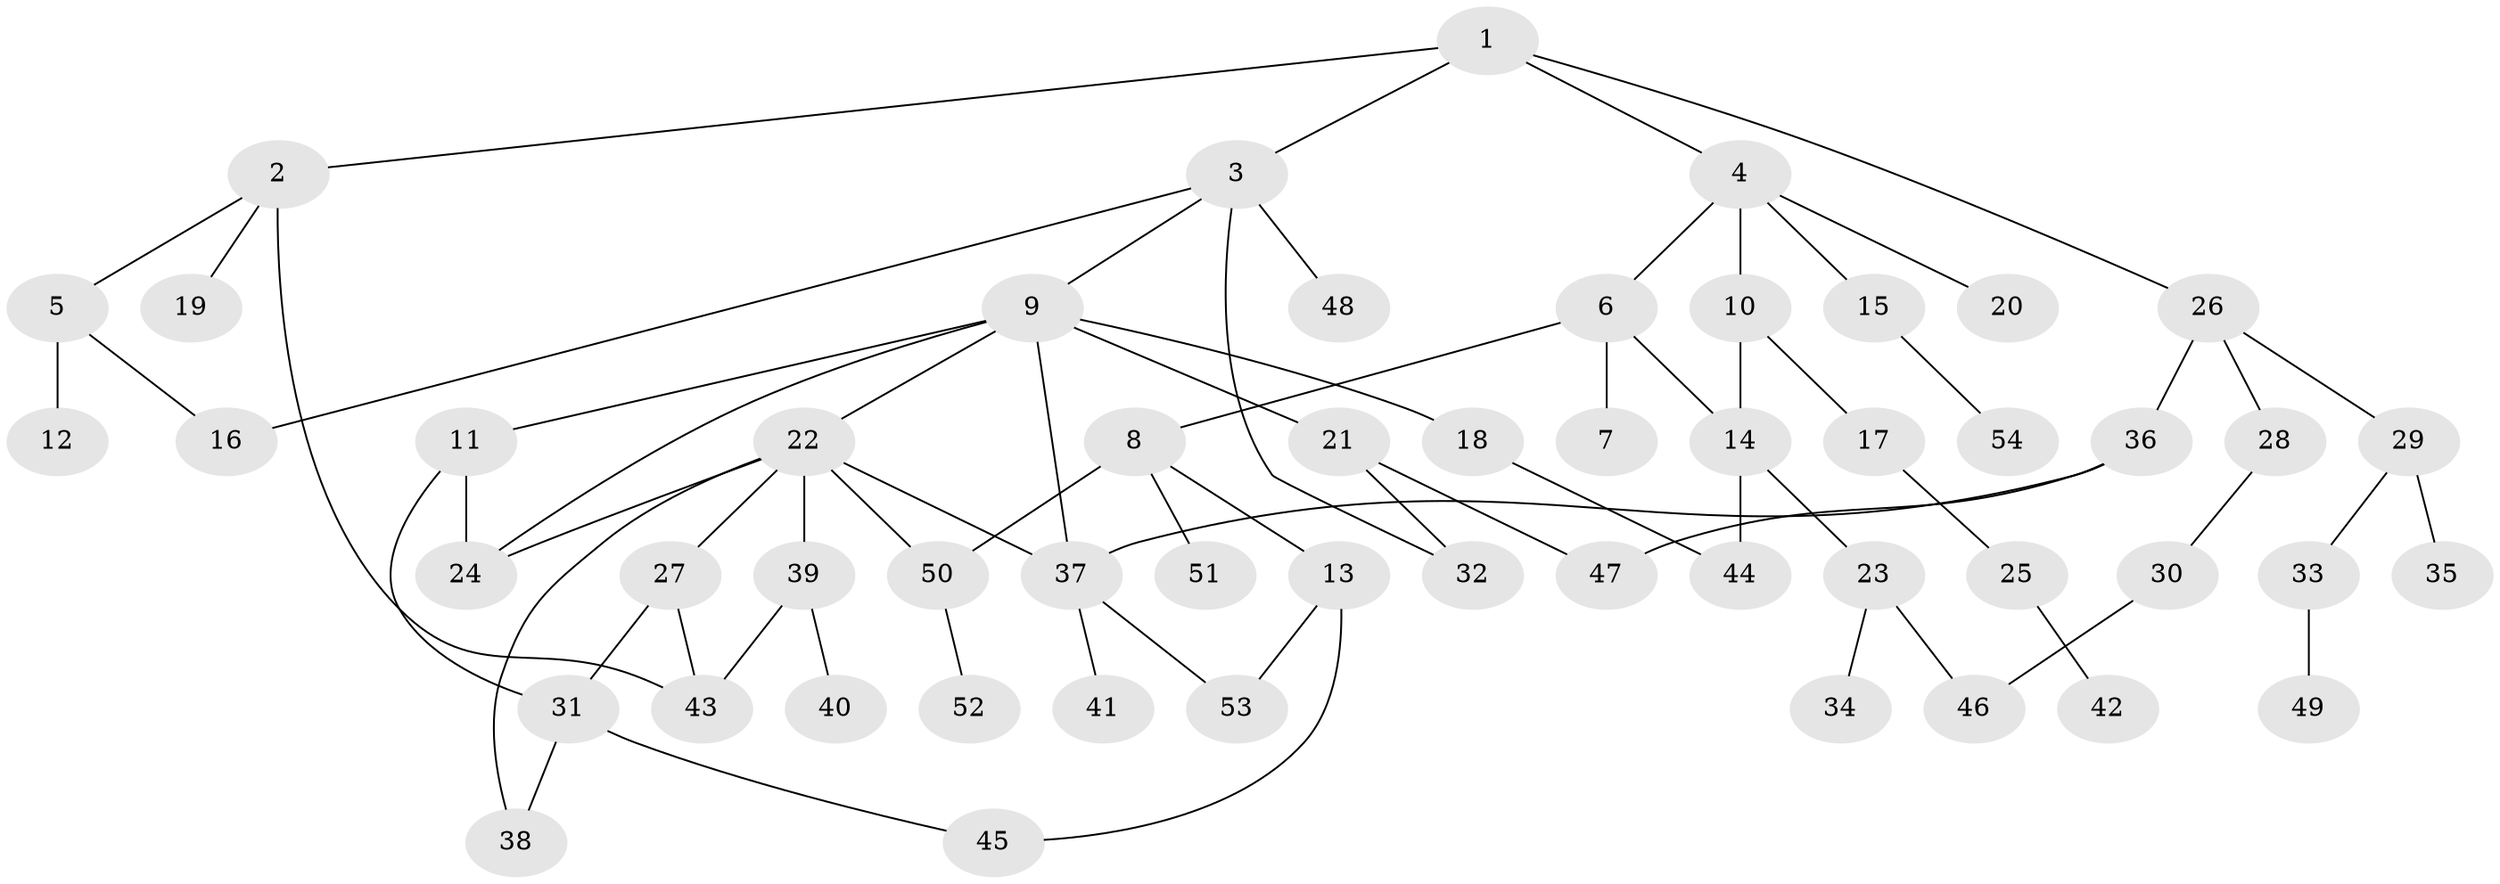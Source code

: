 // coarse degree distribution, {6: 0.037037037037037035, 4: 0.1111111111111111, 12: 0.037037037037037035, 7: 0.037037037037037035, 2: 0.2962962962962963, 1: 0.3333333333333333, 3: 0.14814814814814814}
// Generated by graph-tools (version 1.1) at 2025/17/03/04/25 18:17:08]
// undirected, 54 vertices, 70 edges
graph export_dot {
graph [start="1"]
  node [color=gray90,style=filled];
  1;
  2;
  3;
  4;
  5;
  6;
  7;
  8;
  9;
  10;
  11;
  12;
  13;
  14;
  15;
  16;
  17;
  18;
  19;
  20;
  21;
  22;
  23;
  24;
  25;
  26;
  27;
  28;
  29;
  30;
  31;
  32;
  33;
  34;
  35;
  36;
  37;
  38;
  39;
  40;
  41;
  42;
  43;
  44;
  45;
  46;
  47;
  48;
  49;
  50;
  51;
  52;
  53;
  54;
  1 -- 2;
  1 -- 3;
  1 -- 4;
  1 -- 26;
  2 -- 5;
  2 -- 19;
  2 -- 43;
  3 -- 9;
  3 -- 48;
  3 -- 32;
  3 -- 16;
  4 -- 6;
  4 -- 10;
  4 -- 15;
  4 -- 20;
  5 -- 12;
  5 -- 16;
  6 -- 7;
  6 -- 8;
  6 -- 14;
  8 -- 13;
  8 -- 50;
  8 -- 51;
  9 -- 11;
  9 -- 18;
  9 -- 21;
  9 -- 22;
  9 -- 37;
  9 -- 24;
  10 -- 14;
  10 -- 17;
  11 -- 24;
  11 -- 31;
  13 -- 53;
  13 -- 45;
  14 -- 23;
  14 -- 44;
  15 -- 54;
  17 -- 25;
  18 -- 44;
  21 -- 32;
  21 -- 47;
  22 -- 27;
  22 -- 37;
  22 -- 38;
  22 -- 39;
  22 -- 24;
  22 -- 50;
  23 -- 34;
  23 -- 46;
  25 -- 42;
  26 -- 28;
  26 -- 29;
  26 -- 36;
  27 -- 43;
  27 -- 31;
  28 -- 30;
  29 -- 33;
  29 -- 35;
  30 -- 46;
  31 -- 45;
  31 -- 38;
  33 -- 49;
  36 -- 47;
  36 -- 37;
  37 -- 41;
  37 -- 53;
  39 -- 40;
  39 -- 43;
  50 -- 52;
}

